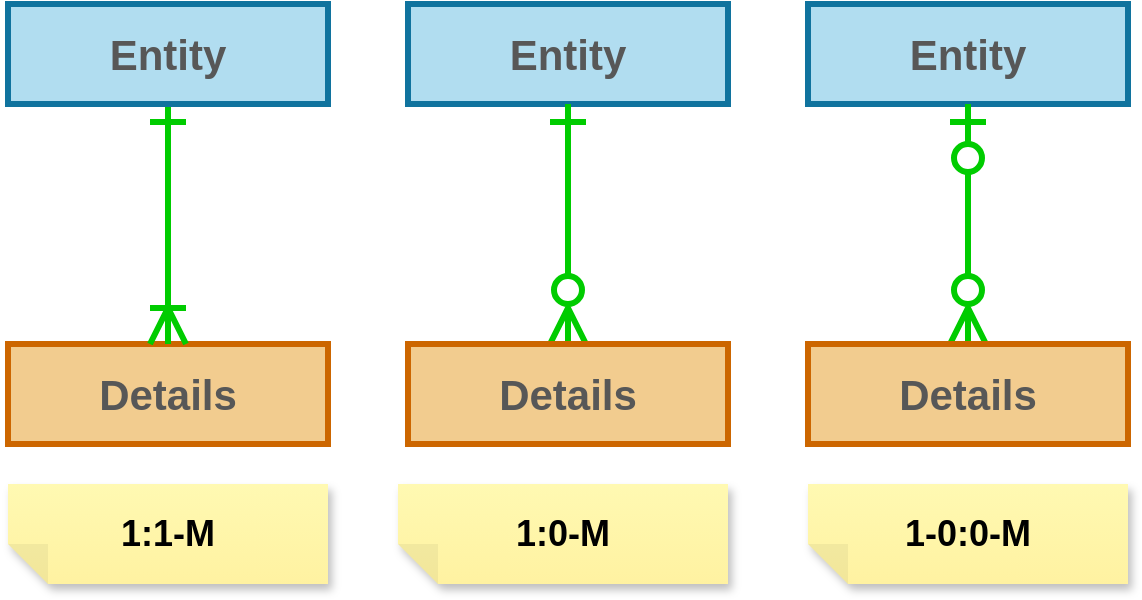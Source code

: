 <mxfile version="24.7.17">
  <diagram id="R2lEEEUBdFMjLlhIrx00" name="Page-1">
    <mxGraphModel dx="752" dy="574" grid="1" gridSize="10" guides="1" tooltips="1" connect="1" arrows="1" fold="1" page="1" pageScale="1" pageWidth="100" pageHeight="100" math="0" shadow="0" extFonts="Permanent Marker^https://fonts.googleapis.com/css?family=Permanent+Marker">
      <root>
        <mxCell id="0" />
        <mxCell id="1" parent="0" />
        <mxCell id="CBCMD9t05b2a7RlSfvx8-5" value="Details" style="rounded=0;whiteSpace=wrap;html=1;hachureGap=4;fillColor=#F2CC8F;strokeColor=#CC6600;fontColor=#575757;strokeWidth=3;fontSize=21;fontStyle=1" parent="1" vertex="1">
          <mxGeometry x="160" y="230" width="160" height="50" as="geometry" />
        </mxCell>
        <mxCell id="CBCMD9t05b2a7RlSfvx8-10" style="edgeStyle=none;curved=1;rounded=0;orthogonalLoop=1;jettySize=auto;html=1;entryX=0.5;entryY=0;entryDx=0;entryDy=0;endArrow=ERoneToMany;startSize=14;endSize=14;sourcePerimeterSpacing=8;targetPerimeterSpacing=8;endFill=0;labelBackgroundColor=#F4F1DE;strokeColor=#00CC00;fontColor=#393C56;startArrow=ERone;startFill=0;strokeWidth=3;exitX=0.5;exitY=1;exitDx=0;exitDy=0;fillColor=#d0cee2;" parent="1" source="CBCMD9t05b2a7RlSfvx8-6" target="CBCMD9t05b2a7RlSfvx8-5" edge="1">
          <mxGeometry relative="1" as="geometry" />
        </mxCell>
        <mxCell id="CBCMD9t05b2a7RlSfvx8-6" value="Entity" style="rounded=0;whiteSpace=wrap;html=1;hachureGap=4;fillColor=#b1ddf0;strokeColor=#10739e;strokeWidth=3;fontColor=#575757;fontSize=21;fontStyle=1" parent="1" vertex="1">
          <mxGeometry x="160" y="60" width="160" height="50" as="geometry" />
        </mxCell>
        <mxCell id="CBCMD9t05b2a7RlSfvx8-11" value="Entity" style="rounded=0;whiteSpace=wrap;html=1;hachureGap=4;fillColor=#b1ddf0;strokeColor=#10739e;strokeWidth=3;fontColor=#575757;fontSize=21;fontStyle=1" parent="1" vertex="1">
          <mxGeometry x="360" y="60" width="160" height="50" as="geometry" />
        </mxCell>
        <mxCell id="CBCMD9t05b2a7RlSfvx8-12" style="edgeStyle=none;curved=1;rounded=0;orthogonalLoop=1;jettySize=auto;html=1;entryX=0.5;entryY=0;entryDx=0;entryDy=0;endArrow=ERzeroToMany;startSize=14;endSize=14;sourcePerimeterSpacing=8;targetPerimeterSpacing=8;endFill=0;labelBackgroundColor=#F4F1DE;strokeColor=#00CC00;fontColor=#393C56;startArrow=ERone;startFill=0;strokeWidth=3;exitX=0.5;exitY=1;exitDx=0;exitDy=0;fillColor=#d0cee2;" parent="1" source="CBCMD9t05b2a7RlSfvx8-11" target="CBCMD9t05b2a7RlSfvx8-13" edge="1">
          <mxGeometry relative="1" as="geometry" />
        </mxCell>
        <mxCell id="CBCMD9t05b2a7RlSfvx8-13" value="Details" style="rounded=0;whiteSpace=wrap;html=1;hachureGap=4;fillColor=#F2CC8F;strokeColor=#CC6600;fontColor=#575757;strokeWidth=3;fontSize=21;fontStyle=1" parent="1" vertex="1">
          <mxGeometry x="360" y="230" width="160" height="50" as="geometry" />
        </mxCell>
        <mxCell id="CBCMD9t05b2a7RlSfvx8-14" value="Entity" style="rounded=0;whiteSpace=wrap;html=1;hachureGap=4;fillColor=#b1ddf0;strokeColor=#10739e;strokeWidth=3;fontColor=#575757;fontSize=21;fontStyle=1" parent="1" vertex="1">
          <mxGeometry x="560" y="60" width="160" height="50" as="geometry" />
        </mxCell>
        <mxCell id="CBCMD9t05b2a7RlSfvx8-15" style="edgeStyle=none;curved=1;rounded=0;orthogonalLoop=1;jettySize=auto;html=1;entryX=0.5;entryY=0;entryDx=0;entryDy=0;endArrow=ERzeroToMany;startSize=14;endSize=14;sourcePerimeterSpacing=8;targetPerimeterSpacing=8;endFill=0;labelBackgroundColor=#F4F1DE;strokeColor=#00CC00;fontColor=#393C56;startArrow=ERzeroToOne;startFill=0;strokeWidth=3;exitX=0.5;exitY=1;exitDx=0;exitDy=0;fillColor=#d0cee2;" parent="1" source="CBCMD9t05b2a7RlSfvx8-14" target="CBCMD9t05b2a7RlSfvx8-16" edge="1">
          <mxGeometry relative="1" as="geometry" />
        </mxCell>
        <mxCell id="CBCMD9t05b2a7RlSfvx8-16" value="Details" style="rounded=0;whiteSpace=wrap;html=1;hachureGap=4;fillColor=#F2CC8F;strokeColor=#CC6600;fontColor=#575757;strokeWidth=3;fontSize=21;fontStyle=1" parent="1" vertex="1">
          <mxGeometry x="560" y="230" width="160" height="50" as="geometry" />
        </mxCell>
        <mxCell id="CBCMD9t05b2a7RlSfvx8-19" value="1-0:0-M" style="shape=note;whiteSpace=wrap;html=1;backgroundOutline=1;fontColor=#000000;darkOpacity=0.05;fillColor=#FFF9B2;strokeColor=none;fillStyle=solid;direction=west;gradientDirection=north;gradientColor=#FFF2A1;shadow=1;size=20;pointerEvents=1;hachureGap=4;strokeWidth=4;fontStyle=1;fontSize=18;" parent="1" vertex="1">
          <mxGeometry x="560" y="300" width="160" height="50" as="geometry" />
        </mxCell>
        <mxCell id="CBCMD9t05b2a7RlSfvx8-20" value="1:0-M" style="shape=note;whiteSpace=wrap;html=1;backgroundOutline=1;fontColor=#000000;darkOpacity=0.05;fillColor=#FFF9B2;strokeColor=none;fillStyle=solid;direction=west;gradientDirection=north;gradientColor=#FFF2A1;shadow=1;size=20;pointerEvents=1;hachureGap=4;strokeWidth=4;fontStyle=1;fontSize=18;" parent="1" vertex="1">
          <mxGeometry x="355" y="300" width="165" height="50" as="geometry" />
        </mxCell>
        <mxCell id="CBCMD9t05b2a7RlSfvx8-21" value="1:1-M" style="shape=note;whiteSpace=wrap;html=1;backgroundOutline=1;fontColor=#000000;darkOpacity=0.05;fillColor=#FFF9B2;strokeColor=none;fillStyle=solid;direction=west;gradientDirection=north;gradientColor=#FFF2A1;shadow=1;size=20;pointerEvents=1;hachureGap=4;strokeWidth=4;fontStyle=1;fontSize=18;" parent="1" vertex="1">
          <mxGeometry x="160" y="300" width="160" height="50" as="geometry" />
        </mxCell>
      </root>
    </mxGraphModel>
  </diagram>
</mxfile>
